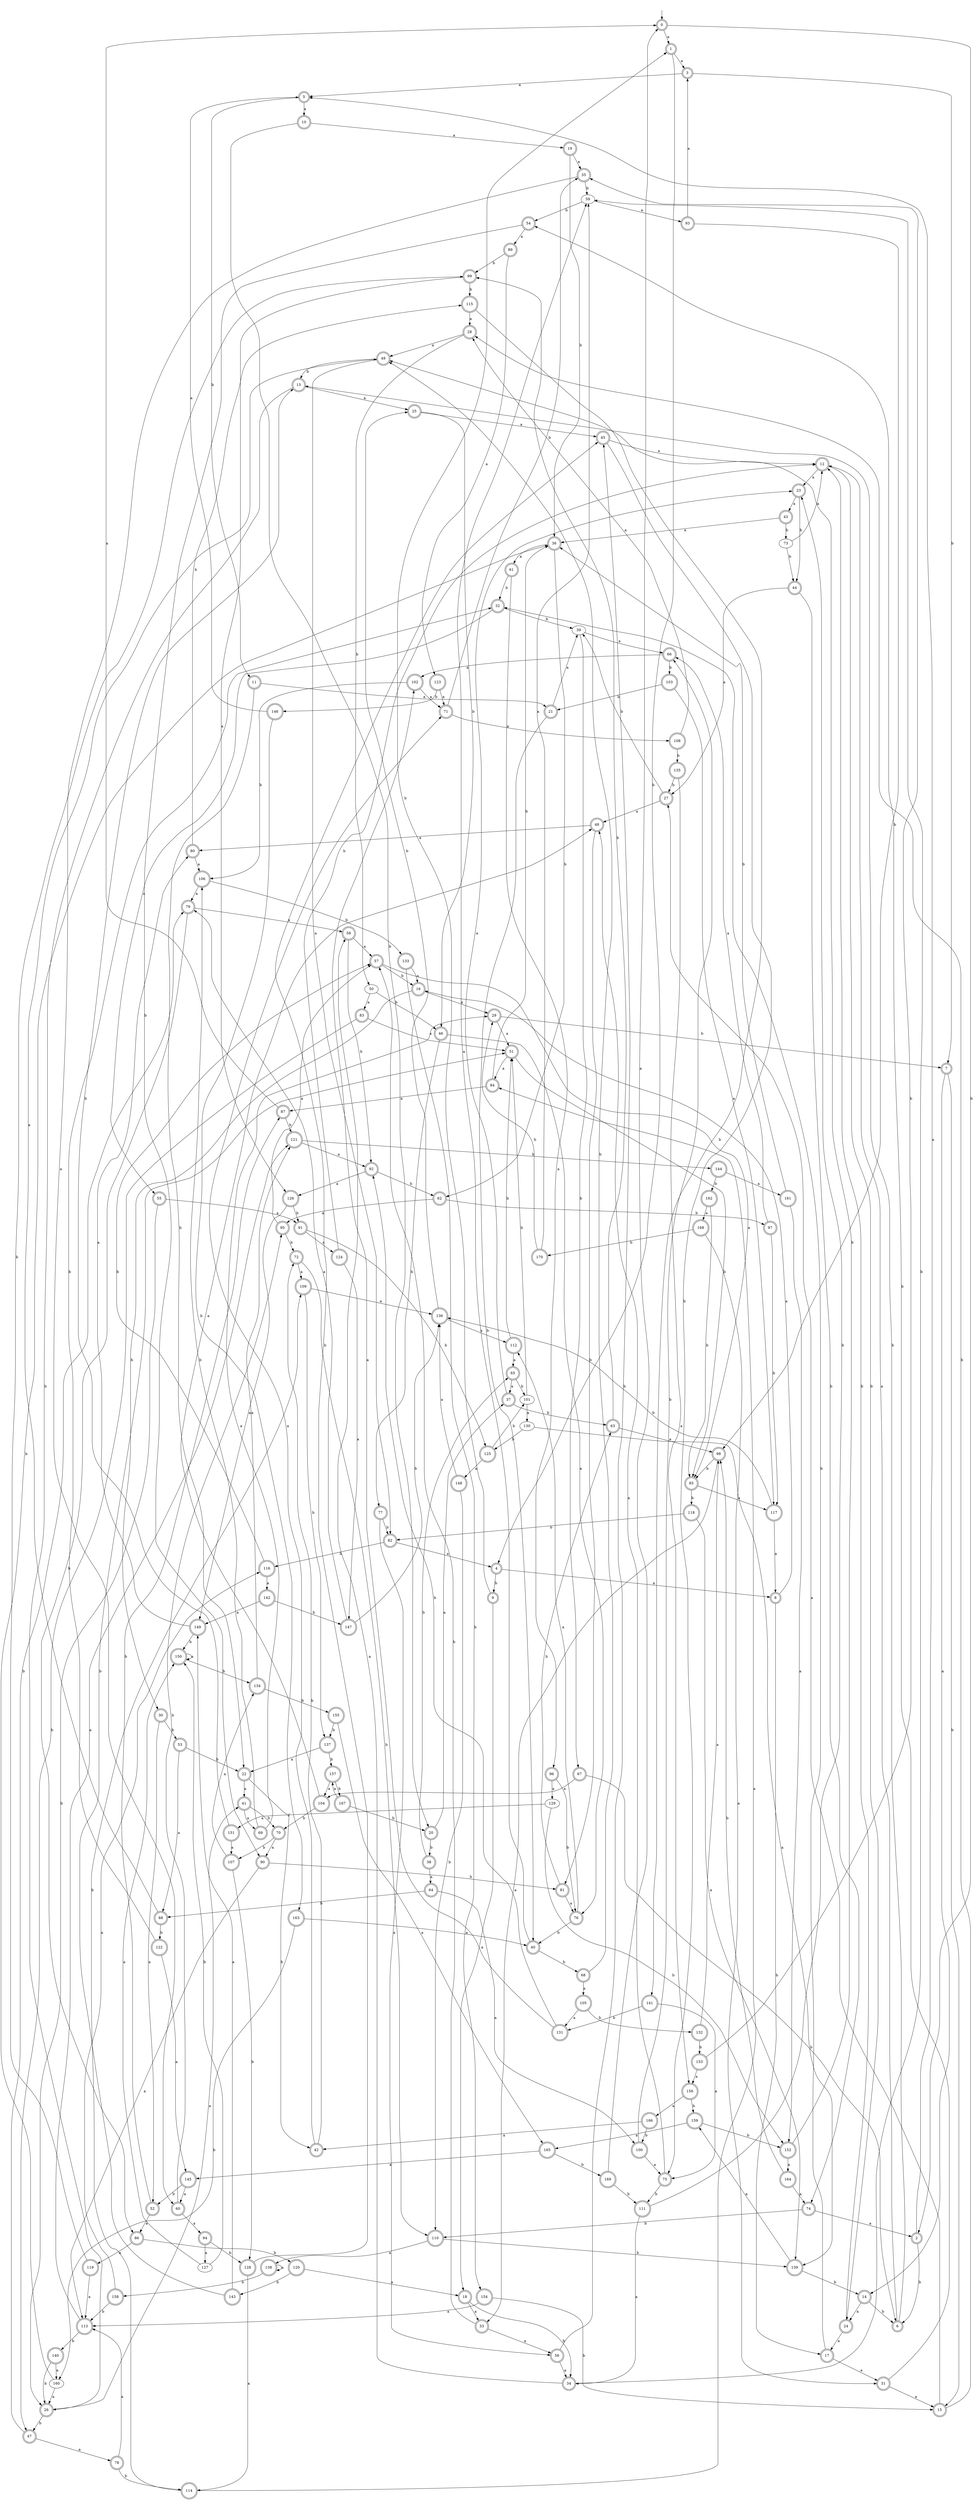 digraph RandomDFA {
  __start0 [label="", shape=none];
  __start0 -> 0 [label=""];
  0 [shape=circle] [shape=doublecircle]
  0 -> 1 [label="a"]
  0 -> 2 [label="b"]
  1 [shape=doublecircle]
  1 -> 3 [label="a"]
  1 -> 4 [label="b"]
  2 [shape=doublecircle]
  2 -> 5 [label="a"]
  2 -> 6 [label="b"]
  3 [shape=doublecircle]
  3 -> 5 [label="a"]
  3 -> 7 [label="b"]
  4 [shape=doublecircle]
  4 -> 8 [label="a"]
  4 -> 9 [label="b"]
  5 [shape=doublecircle]
  5 -> 10 [label="a"]
  5 -> 11 [label="b"]
  6 [shape=doublecircle]
  6 -> 12 [label="a"]
  6 -> 13 [label="b"]
  7 [shape=doublecircle]
  7 -> 14 [label="a"]
  7 -> 15 [label="b"]
  8 [shape=doublecircle]
  8 -> 16 [label="a"]
  8 -> 17 [label="b"]
  9 [shape=doublecircle]
  9 -> 18 [label="a"]
  9 -> 1 [label="b"]
  10 [shape=doublecircle]
  10 -> 19 [label="a"]
  10 -> 20 [label="b"]
  11 [shape=doublecircle]
  11 -> 21 [label="a"]
  11 -> 22 [label="b"]
  12 [shape=doublecircle]
  12 -> 23 [label="a"]
  12 -> 24 [label="b"]
  13 [shape=doublecircle]
  13 -> 25 [label="a"]
  13 -> 26 [label="b"]
  14 [shape=doublecircle]
  14 -> 24 [label="a"]
  14 -> 6 [label="b"]
  15 [shape=doublecircle]
  15 -> 27 [label="a"]
  15 -> 28 [label="b"]
  16 [shape=doublecircle]
  16 -> 29 [label="a"]
  16 -> 30 [label="b"]
  17 [shape=doublecircle]
  17 -> 31 [label="a"]
  17 -> 32 [label="b"]
  18 [shape=doublecircle]
  18 -> 33 [label="a"]
  18 -> 34 [label="b"]
  19 [shape=doublecircle]
  19 -> 35 [label="a"]
  19 -> 36 [label="b"]
  20 [shape=doublecircle]
  20 -> 37 [label="a"]
  20 -> 38 [label="b"]
  21 [shape=doublecircle]
  21 -> 39 [label="a"]
  21 -> 40 [label="b"]
  22 [shape=doublecircle]
  22 -> 41 [label="a"]
  22 -> 42 [label="b"]
  23 [shape=doublecircle]
  23 -> 43 [label="a"]
  23 -> 44 [label="b"]
  24 [shape=doublecircle]
  24 -> 17 [label="a"]
  24 -> 12 [label="b"]
  25 [shape=doublecircle]
  25 -> 45 [label="a"]
  25 -> 46 [label="b"]
  26 [shape=doublecircle]
  26 -> 41 [label="a"]
  26 -> 47 [label="b"]
  27 [shape=doublecircle]
  27 -> 48 [label="a"]
  27 -> 39 [label="b"]
  28 [shape=doublecircle]
  28 -> 49 [label="a"]
  28 -> 50 [label="b"]
  29 [shape=doublecircle]
  29 -> 51 [label="a"]
  29 -> 7 [label="b"]
  30 [shape=doublecircle]
  30 -> 52 [label="a"]
  30 -> 53 [label="b"]
  31 [shape=doublecircle]
  31 -> 15 [label="a"]
  31 -> 54 [label="b"]
  32 [shape=doublecircle]
  32 -> 55 [label="a"]
  32 -> 39 [label="b"]
  33 [shape=doublecircle]
  33 -> 56 [label="a"]
  33 -> 57 [label="b"]
  34 [shape=doublecircle]
  34 -> 58 [label="a"]
  34 -> 59 [label="b"]
  35 [shape=doublecircle]
  35 -> 60 [label="a"]
  35 -> 59 [label="b"]
  36 [shape=doublecircle]
  36 -> 61 [label="a"]
  36 -> 62 [label="b"]
  37 [shape=doublecircle]
  37 -> 23 [label="a"]
  37 -> 63 [label="b"]
  38 [shape=doublecircle]
  38 -> 64 [label="a"]
  38 -> 65 [label="b"]
  39
  39 -> 66 [label="a"]
  39 -> 67 [label="b"]
  40 [shape=doublecircle]
  40 -> 59 [label="a"]
  40 -> 68 [label="b"]
  41 [shape=doublecircle]
  41 -> 69 [label="a"]
  41 -> 70 [label="b"]
  42 [shape=doublecircle]
  42 -> 71 [label="a"]
  42 -> 72 [label="b"]
  43 [shape=doublecircle]
  43 -> 36 [label="a"]
  43 -> 73 [label="b"]
  44 [shape=doublecircle]
  44 -> 27 [label="a"]
  44 -> 74 [label="b"]
  45 [shape=doublecircle]
  45 -> 12 [label="a"]
  45 -> 75 [label="b"]
  46 [shape=doublecircle]
  46 -> 76 [label="a"]
  46 -> 77 [label="b"]
  47 [shape=doublecircle]
  47 -> 78 [label="a"]
  47 -> 79 [label="b"]
  48 [shape=doublecircle]
  48 -> 80 [label="a"]
  48 -> 81 [label="b"]
  49 [shape=doublecircle]
  49 -> 82 [label="a"]
  49 -> 13 [label="b"]
  50
  50 -> 83 [label="a"]
  50 -> 46 [label="b"]
  51 [shape=doublecircle]
  51 -> 84 [label="a"]
  51 -> 85 [label="b"]
  52 [shape=doublecircle]
  52 -> 86 [label="a"]
  52 -> 87 [label="b"]
  53 [shape=doublecircle]
  53 -> 88 [label="a"]
  53 -> 22 [label="b"]
  54 [shape=doublecircle]
  54 -> 89 [label="a"]
  54 -> 90 [label="b"]
  55 [shape=doublecircle]
  55 -> 91 [label="a"]
  55 -> 26 [label="b"]
  56 [shape=doublecircle]
  56 -> 34 [label="a"]
  56 -> 45 [label="b"]
  57 [shape=doublecircle]
  57 -> 85 [label="a"]
  57 -> 16 [label="b"]
  58 [shape=doublecircle]
  58 -> 57 [label="a"]
  58 -> 92 [label="b"]
  59
  59 -> 93 [label="a"]
  59 -> 54 [label="b"]
  60 [shape=doublecircle]
  60 -> 94 [label="a"]
  60 -> 95 [label="b"]
  61 [shape=doublecircle]
  61 -> 96 [label="a"]
  61 -> 32 [label="b"]
  62 [shape=doublecircle]
  62 -> 95 [label="a"]
  62 -> 97 [label="b"]
  63 [shape=doublecircle]
  63 -> 98 [label="a"]
  63 -> 99 [label="b"]
  64 [shape=doublecircle]
  64 -> 100 [label="a"]
  64 -> 88 [label="b"]
  65 [shape=doublecircle]
  65 -> 37 [label="a"]
  65 -> 101 [label="b"]
  66 [shape=doublecircle]
  66 -> 102 [label="a"]
  66 -> 103 [label="b"]
  67 [shape=doublecircle]
  67 -> 104 [label="a"]
  67 -> 6 [label="b"]
  68 [shape=doublecircle]
  68 -> 105 [label="a"]
  68 -> 49 [label="b"]
  69 [shape=doublecircle]
  69 -> 29 [label="a"]
  69 -> 106 [label="b"]
  70 [shape=doublecircle]
  70 -> 90 [label="a"]
  70 -> 107 [label="b"]
  71 [shape=doublecircle]
  71 -> 108 [label="a"]
  71 -> 35 [label="b"]
  72 [shape=doublecircle]
  72 -> 109 [label="a"]
  72 -> 110 [label="b"]
  73
  73 -> 12 [label="a"]
  73 -> 44 [label="b"]
  74 [shape=doublecircle]
  74 -> 2 [label="a"]
  74 -> 110 [label="b"]
  75 [shape=doublecircle]
  75 -> 48 [label="a"]
  75 -> 111 [label="b"]
  76 [shape=doublecircle]
  76 -> 112 [label="a"]
  76 -> 40 [label="b"]
  77 [shape=doublecircle]
  77 -> 56 [label="a"]
  77 -> 82 [label="b"]
  78 [shape=doublecircle]
  78 -> 113 [label="a"]
  78 -> 114 [label="b"]
  79 [shape=doublecircle]
  79 -> 58 [label="a"]
  79 -> 86 [label="b"]
  80 [shape=doublecircle]
  80 -> 106 [label="a"]
  80 -> 115 [label="b"]
  81 [shape=doublecircle]
  81 -> 76 [label="a"]
  81 -> 63 [label="b"]
  82 [shape=doublecircle]
  82 -> 4 [label="a"]
  82 -> 116 [label="b"]
  83 [shape=doublecircle]
  83 -> 51 [label="a"]
  83 -> 47 [label="b"]
  84 [shape=doublecircle]
  84 -> 87 [label="a"]
  84 -> 36 [label="b"]
  85 [shape=doublecircle]
  85 -> 117 [label="a"]
  85 -> 118 [label="b"]
  86 [shape=doublecircle]
  86 -> 119 [label="a"]
  86 -> 120 [label="b"]
  87 [shape=doublecircle]
  87 -> 0 [label="a"]
  87 -> 121 [label="b"]
  88 [shape=doublecircle]
  88 -> 49 [label="a"]
  88 -> 122 [label="b"]
  89 [shape=doublecircle]
  89 -> 123 [label="a"]
  89 -> 99 [label="b"]
  90 [shape=doublecircle]
  90 -> 113 [label="a"]
  90 -> 81 [label="b"]
  91 [shape=doublecircle]
  91 -> 124 [label="a"]
  91 -> 125 [label="b"]
  92 [shape=doublecircle]
  92 -> 126 [label="a"]
  92 -> 62 [label="b"]
  93 [shape=doublecircle]
  93 -> 3 [label="a"]
  93 -> 98 [label="b"]
  94 [shape=doublecircle]
  94 -> 127 [label="a"]
  94 -> 128 [label="b"]
  95 [shape=doublecircle]
  95 -> 57 [label="a"]
  95 -> 72 [label="b"]
  96 [shape=doublecircle]
  96 -> 129 [label="a"]
  96 -> 76 [label="b"]
  97 [shape=doublecircle]
  97 -> 66 [label="a"]
  97 -> 117 [label="b"]
  98 [shape=doublecircle]
  98 -> 33 [label="a"]
  98 -> 85 [label="b"]
  99 [shape=doublecircle]
  99 -> 126 [label="a"]
  99 -> 115 [label="b"]
  100 [shape=doublecircle]
  100 -> 75 [label="a"]
  100 -> 66 [label="b"]
  101
  101 -> 130 [label="a"]
  101 -> 51 [label="b"]
  102 [shape=doublecircle]
  102 -> 71 [label="a"]
  102 -> 106 [label="b"]
  103 [shape=doublecircle]
  103 -> 117 [label="a"]
  103 -> 21 [label="b"]
  104 [shape=doublecircle]
  104 -> 48 [label="a"]
  104 -> 70 [label="b"]
  105 [shape=doublecircle]
  105 -> 131 [label="a"]
  105 -> 132 [label="b"]
  106 [shape=doublecircle]
  106 -> 79 [label="a"]
  106 -> 133 [label="b"]
  107 [shape=doublecircle]
  107 -> 134 [label="a"]
  107 -> 128 [label="b"]
  108 [shape=doublecircle]
  108 -> 28 [label="a"]
  108 -> 135 [label="b"]
  109 [shape=doublecircle]
  109 -> 136 [label="a"]
  109 -> 137 [label="b"]
  110 [shape=doublecircle]
  110 -> 138 [label="a"]
  110 -> 139 [label="b"]
  111 [shape=doublecircle]
  111 -> 34 [label="a"]
  111 -> 23 [label="b"]
  112 [shape=doublecircle]
  112 -> 65 [label="a"]
  112 -> 51 [label="b"]
  113 [shape=doublecircle]
  113 -> 121 [label="a"]
  113 -> 140 [label="b"]
  114 [shape=doublecircle]
  114 -> 84 [label="a"]
  114 -> 109 [label="b"]
  115 [shape=doublecircle]
  115 -> 28 [label="a"]
  115 -> 141 [label="b"]
  116 [shape=doublecircle]
  116 -> 142 [label="a"]
  116 -> 57 [label="b"]
  117 [shape=doublecircle]
  117 -> 8 [label="a"]
  117 -> 136 [label="b"]
  118 [shape=doublecircle]
  118 -> 139 [label="a"]
  118 -> 82 [label="b"]
  119 [shape=doublecircle]
  119 -> 113 [label="a"]
  119 -> 99 [label="b"]
  120 [shape=doublecircle]
  120 -> 18 [label="a"]
  120 -> 143 [label="b"]
  121 [shape=doublecircle]
  121 -> 92 [label="a"]
  121 -> 144 [label="b"]
  122 [shape=doublecircle]
  122 -> 145 [label="a"]
  122 -> 32 [label="b"]
  123 [shape=doublecircle]
  123 -> 71 [label="a"]
  123 -> 146 [label="b"]
  124 [shape=doublecircle]
  124 -> 147 [label="a"]
  124 -> 12 [label="b"]
  125 [shape=doublecircle]
  125 -> 148 [label="a"]
  125 -> 101 [label="b"]
  126 [shape=doublecircle]
  126 -> 149 [label="a"]
  126 -> 91 [label="b"]
  127
  127 -> 150 [label="a"]
  127 -> 150 [label="b"]
  128 [shape=doublecircle]
  128 -> 114 [label="a"]
  128 -> 45 [label="b"]
  129
  129 -> 151 [label="a"]
  129 -> 152 [label="b"]
  130
  130 -> 139 [label="a"]
  130 -> 125 [label="b"]
  131 [shape=doublecircle]
  131 -> 102 [label="a"]
  131 -> 92 [label="b"]
  132 [shape=doublecircle]
  132 -> 98 [label="a"]
  132 -> 153 [label="b"]
  133 [shape=doublecircle]
  133 -> 16 [label="a"]
  133 -> 154 [label="b"]
  134 [shape=doublecircle]
  134 -> 121 [label="a"]
  134 -> 155 [label="b"]
  135 [shape=doublecircle]
  135 -> 156 [label="a"]
  135 -> 27 [label="b"]
  136 [shape=doublecircle]
  136 -> 112 [label="a"]
  136 -> 25 [label="b"]
  137 [shape=doublecircle]
  137 -> 22 [label="a"]
  137 -> 157 [label="b"]
  138 [shape=doublecircle]
  138 -> 138 [label="a"]
  138 -> 158 [label="b"]
  139 [shape=doublecircle]
  139 -> 159 [label="a"]
  139 -> 14 [label="b"]
  140 [shape=doublecircle]
  140 -> 160 [label="a"]
  140 -> 26 [label="b"]
  141 [shape=doublecircle]
  141 -> 75 [label="a"]
  141 -> 131 [label="b"]
  142 [shape=doublecircle]
  142 -> 149 [label="a"]
  142 -> 147 [label="b"]
  143 [shape=doublecircle]
  143 -> 149 [label="a"]
  143 -> 51 [label="b"]
  144 [shape=doublecircle]
  144 -> 161 [label="a"]
  144 -> 162 [label="b"]
  145 [shape=doublecircle]
  145 -> 60 [label="a"]
  145 -> 52 [label="b"]
  146 [shape=doublecircle]
  146 -> 5 [label="a"]
  146 -> 163 [label="b"]
  147 [shape=doublecircle]
  147 -> 79 [label="a"]
  147 -> 136 [label="b"]
  148 [shape=doublecircle]
  148 -> 136 [label="a"]
  148 -> 110 [label="b"]
  149 [shape=doublecircle]
  149 -> 80 [label="a"]
  149 -> 150 [label="b"]
  150 [shape=doublecircle]
  150 -> 150 [label="a"]
  150 -> 134 [label="b"]
  151 [shape=doublecircle]
  151 -> 107 [label="a"]
  151 -> 13 [label="b"]
  152 [shape=doublecircle]
  152 -> 164 [label="a"]
  152 -> 49 [label="b"]
  153 [shape=doublecircle]
  153 -> 156 [label="a"]
  153 -> 35 [label="b"]
  154 [shape=doublecircle]
  154 -> 113 [label="a"]
  154 -> 15 [label="b"]
  155 [shape=doublecircle]
  155 -> 165 [label="a"]
  155 -> 137 [label="b"]
  156 [shape=doublecircle]
  156 -> 166 [label="a"]
  156 -> 159 [label="b"]
  157 [shape=doublecircle]
  157 -> 104 [label="a"]
  157 -> 167 [label="b"]
  158 [shape=doublecircle]
  158 -> 116 [label="a"]
  158 -> 113 [label="b"]
  159 [shape=doublecircle]
  159 -> 165 [label="a"]
  159 -> 152 [label="b"]
  160
  160 -> 26 [label="a"]
  160 -> 36 [label="b"]
  161 [shape=doublecircle]
  161 -> 152 [label="a"]
  161 -> 36 [label="b"]
  162 [shape=doublecircle]
  162 -> 168 [label="a"]
  162 -> 85 [label="b"]
  163 [shape=doublecircle]
  163 -> 40 [label="a"]
  163 -> 160 [label="b"]
  164 [shape=doublecircle]
  164 -> 74 [label="a"]
  164 -> 98 [label="b"]
  165 [shape=doublecircle]
  165 -> 145 [label="a"]
  165 -> 169 [label="b"]
  166 [shape=doublecircle]
  166 -> 42 [label="a"]
  166 -> 100 [label="b"]
  167 [shape=doublecircle]
  167 -> 157 [label="a"]
  167 -> 20 [label="b"]
  168 [shape=doublecircle]
  168 -> 31 [label="a"]
  168 -> 170 [label="b"]
  169 [shape=doublecircle]
  169 -> 0 [label="a"]
  169 -> 111 [label="b"]
  170 [shape=doublecircle]
  170 -> 59 [label="a"]
  170 -> 29 [label="b"]
}
